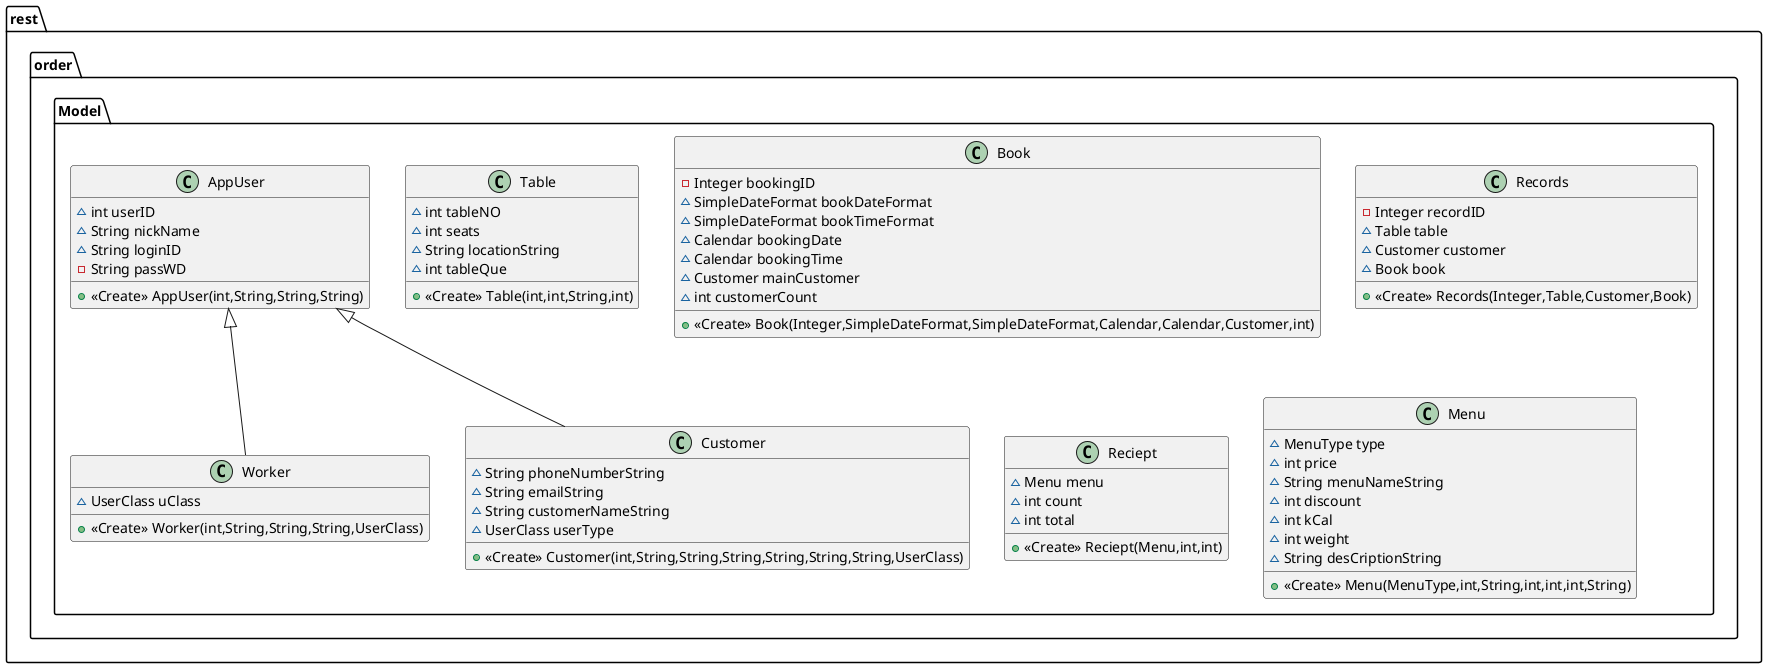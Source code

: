 @startuml
class rest.order.Model.Table {
~ int tableNO
~ int seats
~ String locationString
~ int tableQue
+ <<Create>> Table(int,int,String,int)
}
class rest.order.Model.Worker {
~ UserClass uClass
+ <<Create>> Worker(int,String,String,String,UserClass)
}
class rest.order.Model.Book {
- Integer bookingID
~ SimpleDateFormat bookDateFormat
~ SimpleDateFormat bookTimeFormat
~ Calendar bookingDate
~ Calendar bookingTime
~ Customer mainCustomer
~ int customerCount
+ <<Create>> Book(Integer,SimpleDateFormat,SimpleDateFormat,Calendar,Calendar,Customer,int)
}
class rest.order.Model.Records {
- Integer recordID
~ Table table
~ Customer customer
~ Book book
+ <<Create>> Records(Integer,Table,Customer,Book)
}
class rest.order.Model.Customer {
~ String phoneNumberString
~ String emailString
~ String customerNameString
~ UserClass userType
+ <<Create>> Customer(int,String,String,String,String,String,String,UserClass)
}
class rest.order.Model.Reciept {
~ Menu menu
~ int count
~ int total
+ <<Create>> Reciept(Menu,int,int)
}
class rest.order.Model.Menu {
~ MenuType type
~ int price
~ String menuNameString
~ int discount
~ int kCal
~ int weight
~ String desCriptionString
+ <<Create>> Menu(MenuType,int,String,int,int,int,String)
}
class rest.order.Model.AppUser {
~ int userID
~ String nickName
~ String loginID
- String passWD
+ <<Create>> AppUser(int,String,String,String)
}


rest.order.Model.AppUser <|-- rest.order.Model.Worker
rest.order.Model.AppUser <|-- rest.order.Model.Customer
@enduml